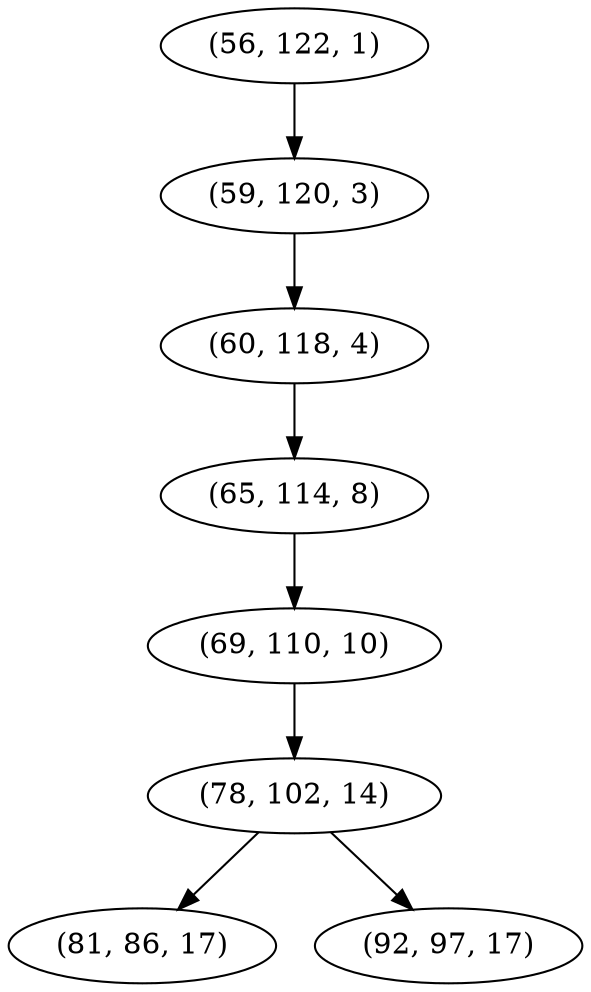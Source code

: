 digraph tree {
    "(56, 122, 1)";
    "(59, 120, 3)";
    "(60, 118, 4)";
    "(65, 114, 8)";
    "(69, 110, 10)";
    "(78, 102, 14)";
    "(81, 86, 17)";
    "(92, 97, 17)";
    "(56, 122, 1)" -> "(59, 120, 3)";
    "(59, 120, 3)" -> "(60, 118, 4)";
    "(60, 118, 4)" -> "(65, 114, 8)";
    "(65, 114, 8)" -> "(69, 110, 10)";
    "(69, 110, 10)" -> "(78, 102, 14)";
    "(78, 102, 14)" -> "(81, 86, 17)";
    "(78, 102, 14)" -> "(92, 97, 17)";
}
